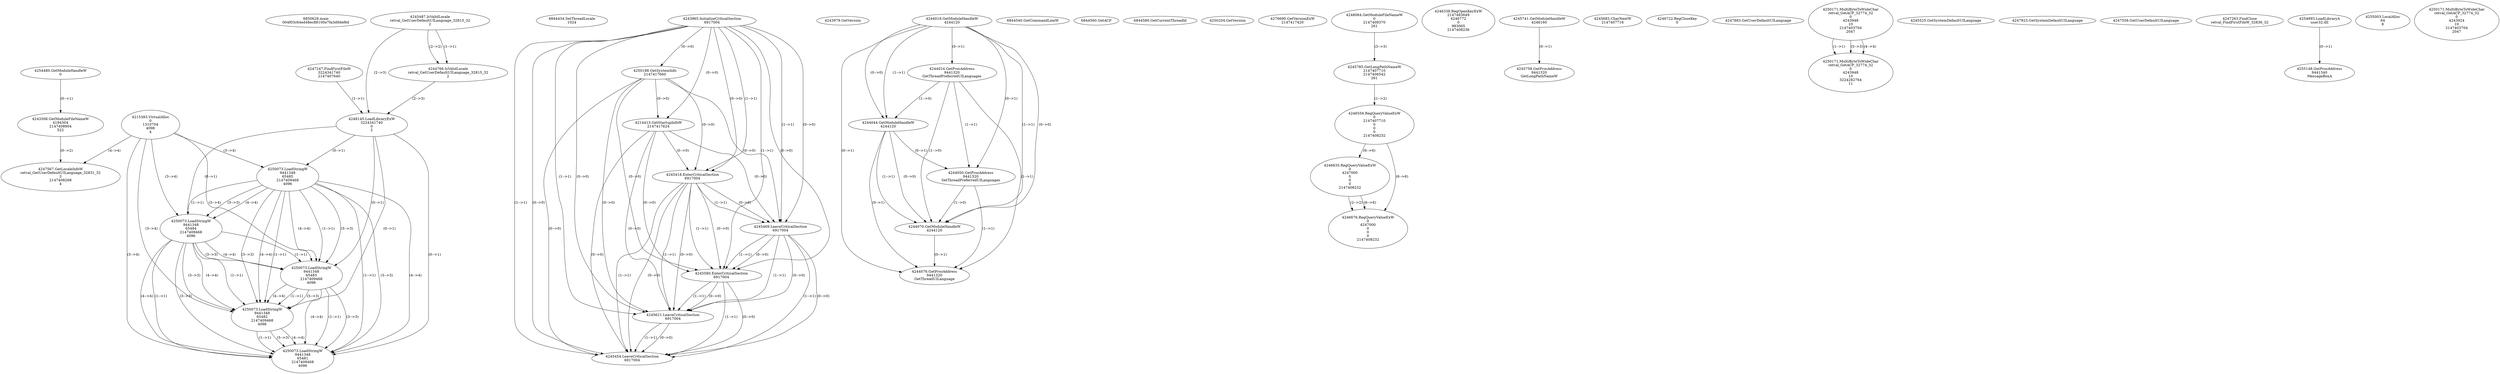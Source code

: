 // Global SCDG with merge call
digraph {
	0 [label="6850628.main
004f03c64ed48ec88100e7fa3d9def6d"]
	1 [label="4254480.GetModuleHandleW
0"]
	2 [label="6844434.SetThreadLocale
1024"]
	3 [label="4243965.InitializeCriticalSection
6917004"]
	4 [label="4243979.GetVersion
"]
	5 [label="4244018.GetModuleHandleW
4244120"]
	6 [label="4244024.GetProcAddress
9441320
GetThreadPreferredUILanguages"]
	5 -> 6 [label="(0-->1)"]
	7 [label="4244044.GetModuleHandleW
4244120"]
	5 -> 7 [label="(1-->1)"]
	5 -> 7 [label="(0-->0)"]
	6 -> 7 [label="(1-->0)"]
	8 [label="4244050.GetProcAddress
9441320
SetThreadPreferredUILanguages"]
	5 -> 8 [label="(0-->1)"]
	6 -> 8 [label="(1-->1)"]
	7 -> 8 [label="(0-->1)"]
	9 [label="4244070.GetModuleHandleW
4244120"]
	5 -> 9 [label="(1-->1)"]
	7 -> 9 [label="(1-->1)"]
	5 -> 9 [label="(0-->0)"]
	6 -> 9 [label="(1-->0)"]
	7 -> 9 [label="(0-->0)"]
	8 -> 9 [label="(1-->0)"]
	10 [label="4244076.GetProcAddress
9441320
GetThreadUILanguage"]
	5 -> 10 [label="(0-->1)"]
	6 -> 10 [label="(1-->1)"]
	7 -> 10 [label="(0-->1)"]
	8 -> 10 [label="(1-->1)"]
	9 -> 10 [label="(0-->1)"]
	11 [label="4250188.GetSystemInfo
2147417660"]
	3 -> 11 [label="(0-->0)"]
	12 [label="6844540.GetCommandLineW
"]
	13 [label="4214413.GetStartupInfoW
2147417624"]
	3 -> 13 [label="(0-->0)"]
	11 -> 13 [label="(0-->0)"]
	14 [label="6844560.GetACP
"]
	15 [label="6844580.GetCurrentThreadId
"]
	16 [label="4250204.GetVersion
"]
	17 [label="4276690.GetVersionExW
2147417420"]
	18 [label="4243306.GetModuleFileNameW
4194304
2147408904
522"]
	1 -> 18 [label="(0-->1)"]
	19 [label="4248064.GetModuleFileNameW
0
2147408370
261"]
	20 [label="4215383.VirtualAlloc
0
1310704
4096
4"]
	21 [label="4246338.RegOpenKeyExW
2147483649
4246772
0
983065
2147408236"]
	22 [label="4245741.GetModuleHandleW
4246160"]
	23 [label="4245758.GetProcAddress
9441320
GetLongPathNameW"]
	22 -> 23 [label="(0-->1)"]
	24 [label="4245785.GetLongPathNameW
2147407710
2147406542
261"]
	19 -> 24 [label="(3-->3)"]
	25 [label="4245683.CharNextW
2147407716"]
	26 [label="4246556.RegQueryValueExW
0
2147407710
0
0
0
2147408232"]
	24 -> 26 [label="(1-->2)"]
	27 [label="4246635.RegQueryValueExW
0
4247000
0
0
0
2147408232"]
	26 -> 27 [label="(6-->6)"]
	28 [label="4246676.RegQueryValueExW
0
4247000
0
0
0
2147408232"]
	27 -> 28 [label="(2-->2)"]
	26 -> 28 [label="(6-->6)"]
	27 -> 28 [label="(6-->6)"]
	29 [label="4246722.RegCloseKey
0"]
	30 [label="4247883.GetUserDefaultUILanguage
"]
	31 [label="4245418.EnterCriticalSection
6917004"]
	3 -> 31 [label="(1-->1)"]
	3 -> 31 [label="(0-->0)"]
	11 -> 31 [label="(0-->0)"]
	13 -> 31 [label="(0-->0)"]
	32 [label="4245469.LeaveCriticalSection
6917004"]
	3 -> 32 [label="(1-->1)"]
	31 -> 32 [label="(1-->1)"]
	3 -> 32 [label="(0-->0)"]
	11 -> 32 [label="(0-->0)"]
	13 -> 32 [label="(0-->0)"]
	31 -> 32 [label="(0-->0)"]
	33 [label="4245487.IsValidLocale
retval_GetUserDefaultUILanguage_32815_32
2"]
	34 [label="4250171.MultiByteToWideChar
retval_GetACP_32774_32
0
4243948
10
2147403704
2047"]
	35 [label="4250171.MultiByteToWideChar
retval_GetACP_32774_32
0
4243948
10
3224282764
11"]
	34 -> 35 [label="(1-->1)"]
	34 -> 35 [label="(3-->3)"]
	34 -> 35 [label="(4-->4)"]
	36 [label="4244766.IsValidLocale
retval_GetUserDefaultUILanguage_32815_32
2"]
	33 -> 36 [label="(1-->1)"]
	33 -> 36 [label="(2-->2)"]
	37 [label="4245525.GetSystemDefaultUILanguage
"]
	38 [label="4245580.EnterCriticalSection
6917004"]
	3 -> 38 [label="(1-->1)"]
	31 -> 38 [label="(1-->1)"]
	32 -> 38 [label="(1-->1)"]
	3 -> 38 [label="(0-->0)"]
	11 -> 38 [label="(0-->0)"]
	13 -> 38 [label="(0-->0)"]
	31 -> 38 [label="(0-->0)"]
	32 -> 38 [label="(0-->0)"]
	39 [label="4245621.LeaveCriticalSection
6917004"]
	3 -> 39 [label="(1-->1)"]
	31 -> 39 [label="(1-->1)"]
	32 -> 39 [label="(1-->1)"]
	38 -> 39 [label="(1-->1)"]
	3 -> 39 [label="(0-->0)"]
	11 -> 39 [label="(0-->0)"]
	13 -> 39 [label="(0-->0)"]
	31 -> 39 [label="(0-->0)"]
	32 -> 39 [label="(0-->0)"]
	38 -> 39 [label="(0-->0)"]
	40 [label="4247923.GetSystemDefaultUILanguage
"]
	41 [label="4245454.LeaveCriticalSection
6917004"]
	3 -> 41 [label="(1-->1)"]
	31 -> 41 [label="(1-->1)"]
	32 -> 41 [label="(1-->1)"]
	38 -> 41 [label="(1-->1)"]
	39 -> 41 [label="(1-->1)"]
	3 -> 41 [label="(0-->0)"]
	11 -> 41 [label="(0-->0)"]
	13 -> 41 [label="(0-->0)"]
	31 -> 41 [label="(0-->0)"]
	32 -> 41 [label="(0-->0)"]
	38 -> 41 [label="(0-->0)"]
	39 -> 41 [label="(0-->0)"]
	42 [label="4247558.GetUserDefaultUILanguage
"]
	43 [label="4247567.GetLocaleInfoW
retval_GetUserDefaultUILanguage_32831_32
3
2147408268
4"]
	18 -> 43 [label="(0-->2)"]
	20 -> 43 [label="(4-->4)"]
	44 [label="4247247.FindFirstFileW
3224341740
2147407640"]
	45 [label="4247263.FindClose
retval_FindFirstFileW_32836_32"]
	46 [label="4248145.LoadLibraryExW
3224341740
0
2"]
	44 -> 46 [label="(1-->1)"]
	33 -> 46 [label="(2-->3)"]
	36 -> 46 [label="(2-->3)"]
	47 [label="4250073.LoadStringW
9441348
65485
2147409468
4096"]
	46 -> 47 [label="(0-->1)"]
	20 -> 47 [label="(3-->4)"]
	48 [label="4250073.LoadStringW
9441348
65484
2147409468
4096"]
	46 -> 48 [label="(0-->1)"]
	47 -> 48 [label="(1-->1)"]
	47 -> 48 [label="(3-->3)"]
	20 -> 48 [label="(3-->4)"]
	47 -> 48 [label="(4-->4)"]
	49 [label="4250073.LoadStringW
9441348
65483
2147409468
4096"]
	46 -> 49 [label="(0-->1)"]
	47 -> 49 [label="(1-->1)"]
	48 -> 49 [label="(1-->1)"]
	47 -> 49 [label="(3-->3)"]
	48 -> 49 [label="(3-->3)"]
	20 -> 49 [label="(3-->4)"]
	47 -> 49 [label="(4-->4)"]
	48 -> 49 [label="(4-->4)"]
	50 [label="4250073.LoadStringW
9441348
65482
2147409468
4096"]
	46 -> 50 [label="(0-->1)"]
	47 -> 50 [label="(1-->1)"]
	48 -> 50 [label="(1-->1)"]
	49 -> 50 [label="(1-->1)"]
	47 -> 50 [label="(3-->3)"]
	48 -> 50 [label="(3-->3)"]
	49 -> 50 [label="(3-->3)"]
	20 -> 50 [label="(3-->4)"]
	47 -> 50 [label="(4-->4)"]
	48 -> 50 [label="(4-->4)"]
	49 -> 50 [label="(4-->4)"]
	51 [label="4250073.LoadStringW
9441348
65481
2147409468
4096"]
	46 -> 51 [label="(0-->1)"]
	47 -> 51 [label="(1-->1)"]
	48 -> 51 [label="(1-->1)"]
	49 -> 51 [label="(1-->1)"]
	50 -> 51 [label="(1-->1)"]
	47 -> 51 [label="(3-->3)"]
	48 -> 51 [label="(3-->3)"]
	49 -> 51 [label="(3-->3)"]
	50 -> 51 [label="(3-->3)"]
	20 -> 51 [label="(3-->4)"]
	47 -> 51 [label="(4-->4)"]
	48 -> 51 [label="(4-->4)"]
	49 -> 51 [label="(4-->4)"]
	50 -> 51 [label="(4-->4)"]
	52 [label="4254893.LoadLibraryA
user32.dll"]
	53 [label="4255003.LocalAlloc
64
8"]
	54 [label="4255148.GetProcAddress
9441340
MessageBoxA"]
	52 -> 54 [label="(0-->1)"]
	55 [label="4250171.MultiByteToWideChar
retval_GetACP_32774_32
0
4243924
10
2147403704
2047"]
}
